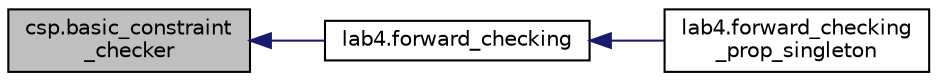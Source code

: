 digraph "csp.basic_constraint_checker"
{
  edge [fontname="Helvetica",fontsize="10",labelfontname="Helvetica",labelfontsize="10"];
  node [fontname="Helvetica",fontsize="10",shape=record];
  rankdir="LR";
  Node1 [label="csp.basic_constraint\l_checker",height=0.2,width=0.4,color="black", fillcolor="grey75", style="filled", fontcolor="black"];
  Node1 -> Node2 [dir="back",color="midnightblue",fontsize="10",style="solid",fontname="Helvetica"];
  Node2 [label="lab4.forward_checking",height=0.2,width=0.4,color="black", fillcolor="white", style="filled",URL="$namespacelab4.html#a89017da59eab7aaf4ba6a8e9e148b714"];
  Node2 -> Node3 [dir="back",color="midnightblue",fontsize="10",style="solid",fontname="Helvetica"];
  Node3 [label="lab4.forward_checking\l_prop_singleton",height=0.2,width=0.4,color="black", fillcolor="white", style="filled",URL="$namespacelab4.html#a8bb02f6dec7b66c837deacf38d0602bf"];
}
